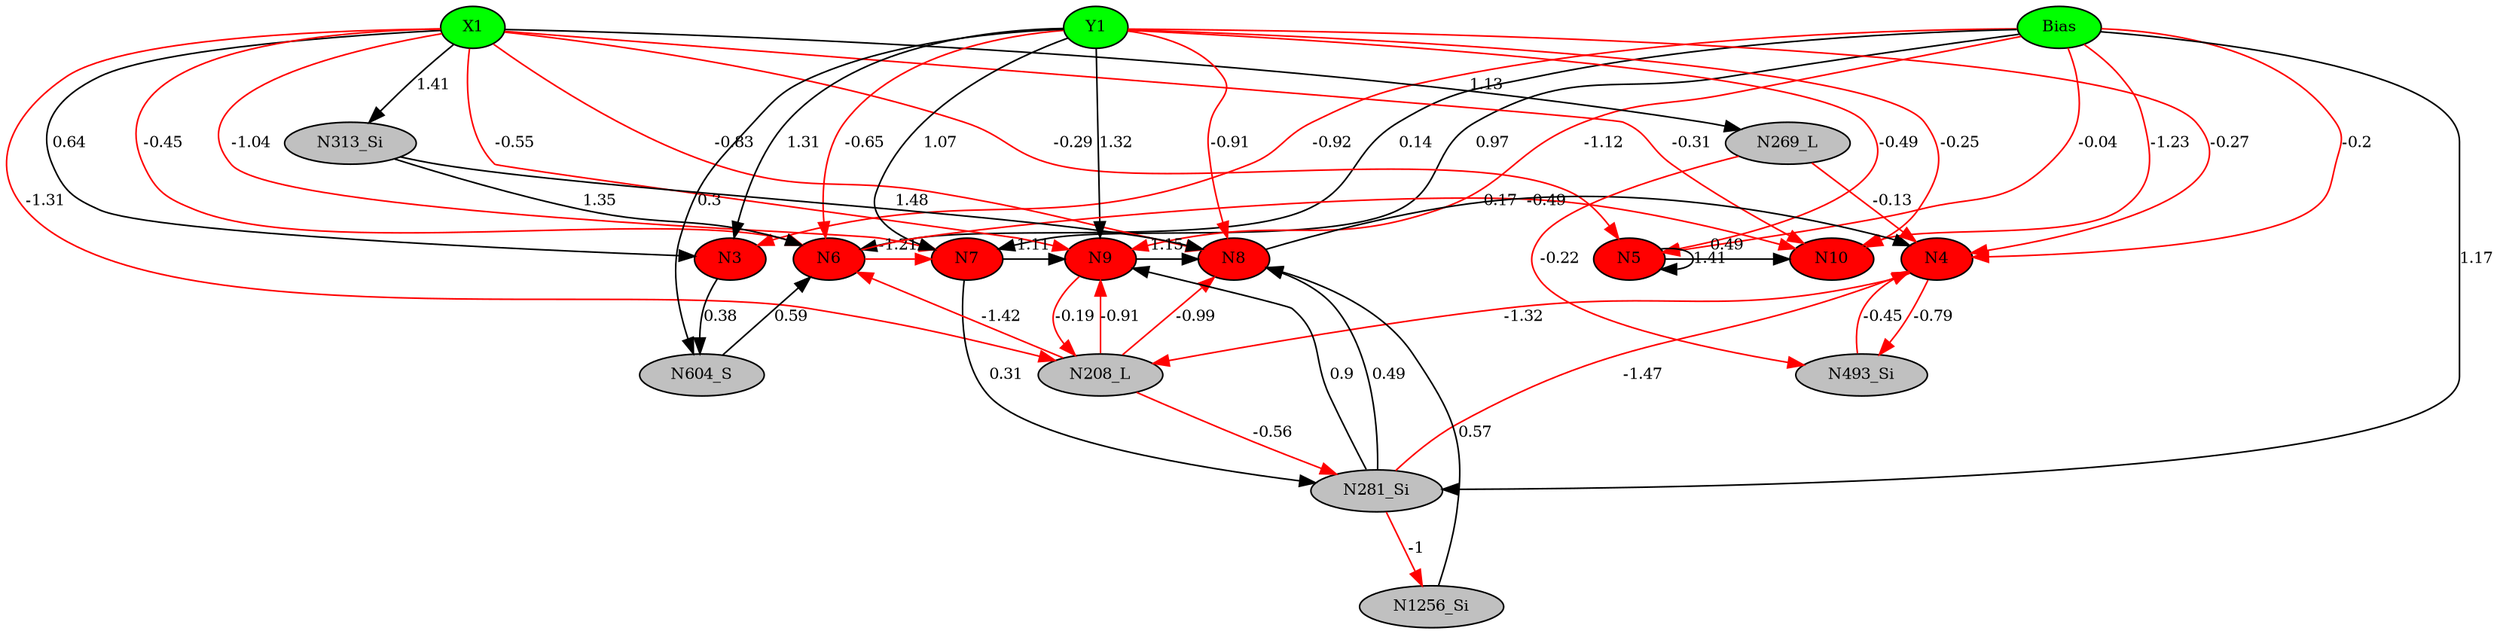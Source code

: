 digraph g { 
N0 [shape=ellipse, label=Bias,fontsize=10,height=0.1,width=0.1,style=filled,fillcolor=green]
N1[shape=ellipse label=X1,fontsize=10,height=0.1,width=0.1,style=filled,fillcolor=green]
N2[shape=ellipse label=Y1,fontsize=10,height=0.1,width=0.1,style=filled,fillcolor=green]
N3[shape=ellipse,fontsize = 10, height = 0.1, width = 0.1, style = filled, fillcolor = red]
N4[shape=ellipse,fontsize = 10, height = 0.1, width = 0.1, style = filled, fillcolor = red]
N5[shape=ellipse,fontsize = 10, height = 0.1, width = 0.1, style = filled, fillcolor = red]
N6[shape=ellipse,fontsize = 10, height = 0.1, width = 0.1, style = filled, fillcolor = red]
N7[shape=ellipse,fontsize = 10, height = 0.1, width = 0.1, style = filled, fillcolor = red]
N8[shape=ellipse,fontsize = 10, height = 0.1, width = 0.1, style = filled, fillcolor = red]
N9[shape=ellipse,fontsize = 10, height = 0.1, width = 0.1, style = filled, fillcolor = red]
N10[shape=ellipse,fontsize = 10, height = 0.1, width = 0.1, style = filled, fillcolor = red]
N208[shape=ellipse, label=N208_L,fontsize=10,height=0.1,width=0.1,style=filled,fillcolor=gray]
N269[shape=ellipse, label=N269_L,fontsize=10,height=0.1,width=0.1,style=filled,fillcolor=gray]
N281[shape=ellipse, label=N281_Si,fontsize=10,height=0.1,width=0.1,style=filled,fillcolor=gray]
N313[shape=ellipse, label=N313_Si,fontsize=10,height=0.1,width=0.1,style=filled,fillcolor=gray]
N493[shape=ellipse, label=N493_Si,fontsize=10,height=0.1,width=0.1,style=filled,fillcolor=gray]
N604[shape=ellipse, label=N604_S,fontsize=10,height=0.1,width=0.1,style=filled,fillcolor=gray]
N1256[shape=ellipse, label=N1256_Si,fontsize=10,height=0.1,width=0.1,style=filled,fillcolor=gray]
N0 -> N3 [color=red] [arrowType=inv][ label=-0.92,fontsize=10]
N1 -> N3 [color=black] [ label=0.64,fontsize=10]
N2 -> N3 [color=black] [ label=1.31,fontsize=10]
N0 -> N4 [color=red] [arrowType=inv][ label=-0.2,fontsize=10]
N2 -> N4 [color=red] [arrowType=inv][ label=-0.27,fontsize=10]
N0 -> N5 [color=red] [arrowType=inv][ label=-0.04,fontsize=10]
N1 -> N5 [color=red] [arrowType=inv][ label=-0.29,fontsize=10]
N2 -> N5 [color=red] [arrowType=inv][ label=-0.49,fontsize=10]
N0 -> N6 [color=black] [ label=0.14,fontsize=10]
N2 -> N6 [color=red] [arrowType=inv][ label=-0.65,fontsize=10]
N0 -> N7 [color=black] [ label=0.97,fontsize=10]
N1 -> N7 [color=red] [arrowType=inv][ label=-1.04,fontsize=10]
N2 -> N7 [color=black] [ label=1.07,fontsize=10]
N1 -> N8 [color=red] [arrowType=inv][ label=-0.83,fontsize=10]
N2 -> N8 [color=red] [arrowType=inv][ label=-0.91,fontsize=10]
N0 -> N9 [color=red] [arrowType=inv][ label=-1.12,fontsize=10]
N2 -> N9 [color=black] [ label=1.32,fontsize=10]
N0 -> N10 [color=red] [arrowType=inv][ label=-1.23,fontsize=10]
N1 -> N10 [color=red] [arrowType=inv][ label=-0.31,fontsize=10]
N2 -> N10 [color=red] [arrowType=inv][ label=-0.25,fontsize=10]
N8 -> N4 [color=black] [ label=0.17,fontsize=10]
N9 -> N8 [color=black] [ label=1.15,fontsize=10]
N1 -> N208 [color=red] [arrowType=inv][ label=-1.31,fontsize=10]
N208 -> N9 [color=red] [arrowType=inv][ label=-0.91,fontsize=10]
N4 -> N208 [color=red] [arrowType=inv][ label=-1.32,fontsize=10]
N5 -> N5 [color=black] [ label=1.41,fontsize=10]
N1 -> N269 [color=black] [ label=1.13,fontsize=10]
N269 -> N4 [color=red] [arrowType=inv][ label=-0.13,fontsize=10]
N0 -> N281 [color=black] [ label=1.17,fontsize=10]
N281 -> N8 [color=black] [ label=0.49,fontsize=10]
N1 -> N313 [color=black] [ label=1.41,fontsize=10]
N313 -> N6 [color=black] [ label=1.35,fontsize=10]
N1 -> N6 [color=red] [arrowType=inv][ label=-0.45,fontsize=10]
N269 -> N493 [color=red] [arrowType=inv][ label=-0.22,fontsize=10]
N493 -> N4 [color=red] [arrowType=inv][ label=-0.45,fontsize=10]
N281 -> N4 [color=red] [arrowType=inv][ label=-1.47,fontsize=10]
N6 -> N10 [color=red] [arrowType=inv][ label=-0.49,fontsize=10]
N2 -> N604 [color=black] [ label=0.3,fontsize=10]
N604 -> N6 [color=black] [ label=0.59,fontsize=10]
N6 -> N7 [color=red] [arrowType=inv][ label=-1.21,fontsize=10]
N5 -> N10 [color=black] [ label=0.49,fontsize=10]
N281 -> N9 [color=black] [ label=0.9,fontsize=10]
N208 -> N8 [color=red] [arrowType=inv][ label=-0.99,fontsize=10]
N208 -> N281 [color=red] [arrowType=inv][ label=-0.56,fontsize=10]
N7 -> N9 [color=black] [ label=1.11,fontsize=10]
N1 -> N9 [color=red] [arrowType=inv][ label=-0.55,fontsize=10]
N281 -> N1256 [color=red] [arrowType=inv][ label=-1,fontsize=10]
N1256 -> N8 [color=black] [ label=0.57,fontsize=10]
N208 -> N6 [color=red] [arrowType=inv][ label=-1.42,fontsize=10]
N7 -> N281 [color=black] [ label=0.31,fontsize=10]
N313 -> N8 [color=black] [ label=1.48,fontsize=10]
N9 -> N208 [color=red] [arrowType=inv][ label=-0.19,fontsize=10]
N3 -> N604 [color=black] [ label=0.38,fontsize=10]
N4 -> N493 [color=red] [arrowType=inv][ label=-0.79,fontsize=10]
 { rank=same; 
N3
N4
N5
N6
N7
N8
N9
N10
 } 
 { rank=same; 
N1 ->N2 ->N0 [style=invis]
 } 
}
